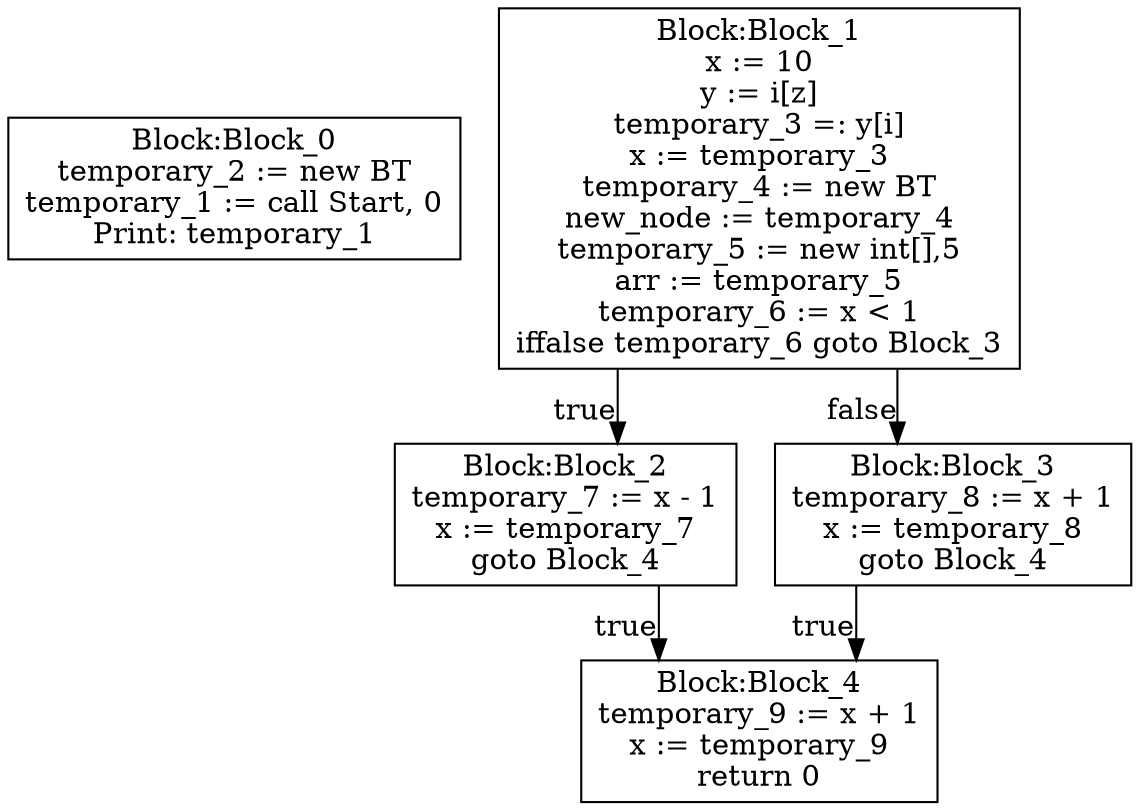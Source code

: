 digraph {
graph [ splines = ortho ]
	node [ shape = box ];
Block_0 [label="Block:Block_0
temporary_2 := new BT
temporary_1 := call Start, 0
Print: temporary_1"];
Block_1 [label="Block:Block_1
x := 10
y := i[z]
temporary_3 =: y[i]
x := temporary_3
temporary_4 := new BT
new_node := temporary_4
temporary_5 := new int[],5
arr := temporary_5
temporary_6 := x < 1
iffalse temporary_6 goto Block_3"];
Block_1 -> Block_2 [xlabel = "true"]
Block_2 [label="Block:Block_2
temporary_7 := x - 1
x := temporary_7
goto Block_4"];
Block_2 -> Block_4 [xlabel = "true"]
Block_4 [label="Block:Block_4
temporary_9 := x + 1
x := temporary_9
return 0"];
Block_1 -> Block_3 [xlabel = "false"]
Block_3 [label="Block:Block_3
temporary_8 := x + 1
x := temporary_8
goto Block_4"];
Block_3 -> Block_4 [xlabel = "true"]
}
